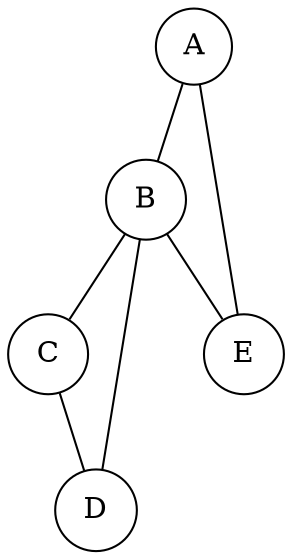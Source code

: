 graph g {
  node[width=0.25,rotate=90,shape=circle]
    A--B;
  B--C;
  C--D;
  D--B;
  B--E;
  E--A;
}

